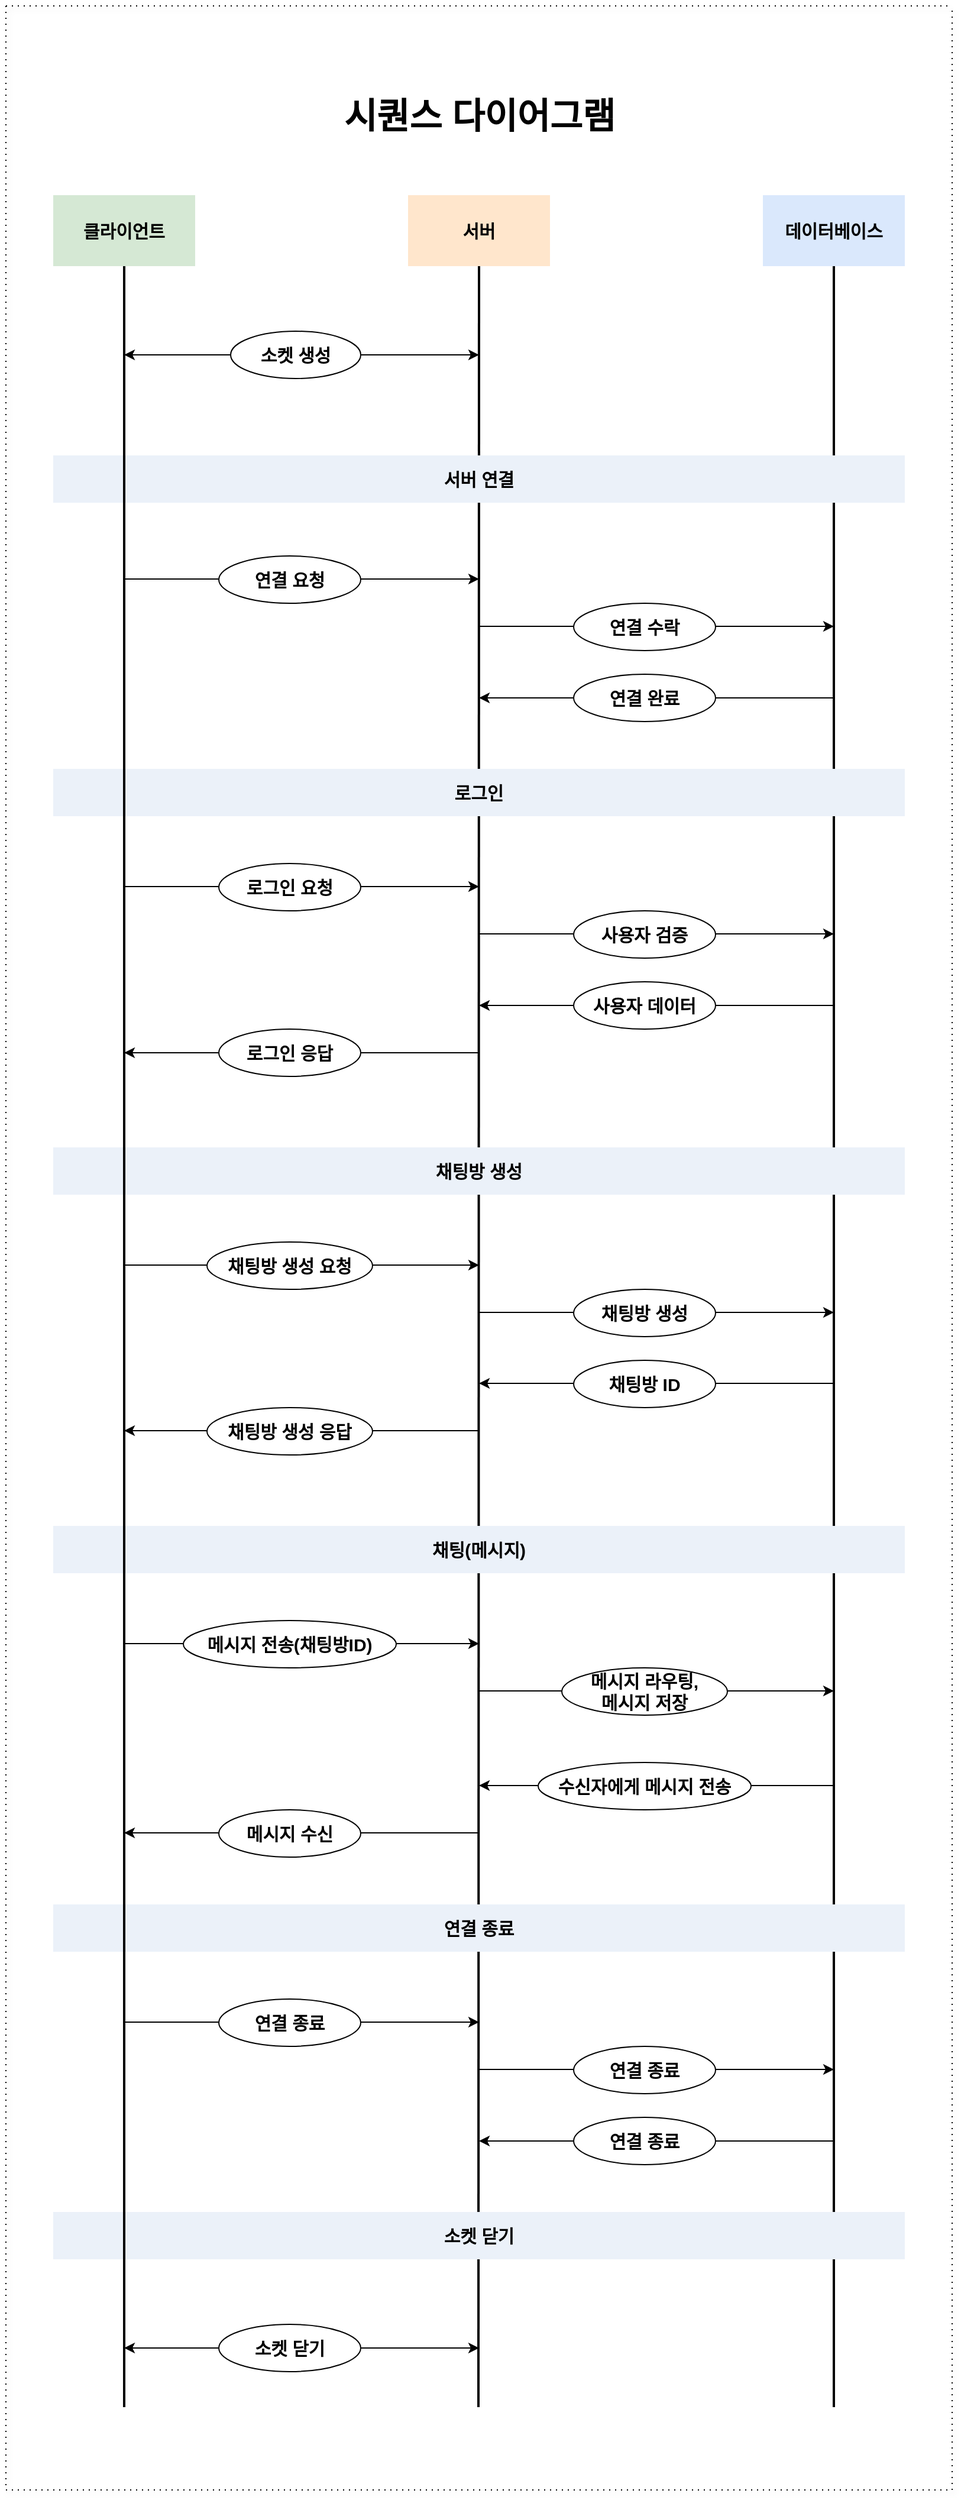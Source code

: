 <mxfile version="24.7.10">
  <diagram name="페이지-1" id="5Nco7DbLIY9qKy2n7g9x">
    <mxGraphModel dx="1434" dy="738" grid="1" gridSize="10" guides="1" tooltips="1" connect="1" arrows="1" fold="1" page="1" pageScale="1" pageWidth="827" pageHeight="1169" background="#ffffff" math="0" shadow="0">
      <root>
        <mxCell id="0" />
        <mxCell id="1" parent="0" />
        <mxCell id="mQip_7yPlVIr9bpcAe75-72" value="" style="swimlane;startSize=0;fillColor=default;gradientColor=none;rounded=0;glass=0;shadow=1;labelBackgroundColor=none;dashed=1;dashPattern=1 4;" parent="1" vertex="1">
          <mxGeometry x="10" y="10" width="800" height="2100" as="geometry">
            <mxRectangle y="400" width="50" height="40" as="alternateBounds" />
          </mxGeometry>
        </mxCell>
        <mxCell id="mQip_7yPlVIr9bpcAe75-73" value="" style="rounded=0;whiteSpace=wrap;html=1;strokeColor=none;" parent="mQip_7yPlVIr9bpcAe75-72" vertex="1">
          <mxGeometry x="10" y="10" width="780" height="2080" as="geometry" />
        </mxCell>
        <mxCell id="mQip_7yPlVIr9bpcAe75-52" value="" style="endArrow=classic;html=1;rounded=0;labelBackgroundColor=none;fontSize=15;fontStyle=1" parent="mQip_7yPlVIr9bpcAe75-72" edge="1">
          <mxGeometry width="50" height="50" relative="1" as="geometry">
            <mxPoint x="700" y="1805" as="sourcePoint" />
            <mxPoint x="400" y="1805" as="targetPoint" />
          </mxGeometry>
        </mxCell>
        <mxCell id="mQip_7yPlVIr9bpcAe75-17" value="" style="endArrow=classic;html=1;rounded=0;labelBackgroundColor=none;fontSize=15;fontStyle=1" parent="mQip_7yPlVIr9bpcAe75-72" edge="1">
          <mxGeometry width="50" height="50" relative="1" as="geometry">
            <mxPoint x="700" y="585" as="sourcePoint" />
            <mxPoint x="400" y="585" as="targetPoint" />
          </mxGeometry>
        </mxCell>
        <mxCell id="mQip_7yPlVIr9bpcAe75-8" value="" style="endArrow=classic;html=1;rounded=0;labelBackgroundColor=none;fontSize=15;fontStyle=1" parent="mQip_7yPlVIr9bpcAe75-72" edge="1">
          <mxGeometry width="50" height="50" relative="1" as="geometry">
            <mxPoint x="100" y="484.5" as="sourcePoint" />
            <mxPoint x="400" y="484.5" as="targetPoint" />
          </mxGeometry>
        </mxCell>
        <mxCell id="mQip_7yPlVIr9bpcAe75-12" value="연결 요청" style="ellipse;whiteSpace=wrap;html=1;labelBackgroundColor=none;fontSize=15;fontStyle=1" parent="mQip_7yPlVIr9bpcAe75-72" vertex="1">
          <mxGeometry x="180" y="465" width="120" height="40" as="geometry" />
        </mxCell>
        <mxCell id="mQip_7yPlVIr9bpcAe75-14" value="" style="endArrow=classic;html=1;rounded=0;labelBackgroundColor=none;fontSize=15;fontStyle=1" parent="mQip_7yPlVIr9bpcAe75-72" edge="1">
          <mxGeometry width="50" height="50" relative="1" as="geometry">
            <mxPoint x="400" y="524.5" as="sourcePoint" />
            <mxPoint x="700" y="524.5" as="targetPoint" />
          </mxGeometry>
        </mxCell>
        <mxCell id="mQip_7yPlVIr9bpcAe75-15" value="연결 수락" style="ellipse;whiteSpace=wrap;html=1;labelBackgroundColor=none;fontSize=15;fontStyle=1" parent="mQip_7yPlVIr9bpcAe75-72" vertex="1">
          <mxGeometry x="480" y="505" width="120" height="40" as="geometry" />
        </mxCell>
        <mxCell id="mQip_7yPlVIr9bpcAe75-16" value="연결 완료" style="ellipse;whiteSpace=wrap;html=1;labelBackgroundColor=none;fontSize=15;fontStyle=1" parent="mQip_7yPlVIr9bpcAe75-72" vertex="1">
          <mxGeometry x="480" y="565" width="120" height="40" as="geometry" />
        </mxCell>
        <mxCell id="mQip_7yPlVIr9bpcAe75-21" value="" style="endArrow=classic;html=1;rounded=0;labelBackgroundColor=none;fontSize=15;fontStyle=1" parent="mQip_7yPlVIr9bpcAe75-72" edge="1">
          <mxGeometry width="50" height="50" relative="1" as="geometry">
            <mxPoint x="100" y="744.5" as="sourcePoint" />
            <mxPoint x="400" y="744.5" as="targetPoint" />
          </mxGeometry>
        </mxCell>
        <mxCell id="mQip_7yPlVIr9bpcAe75-22" value="로그인 요청" style="ellipse;whiteSpace=wrap;html=1;labelBackgroundColor=none;fontSize=15;fontStyle=1" parent="mQip_7yPlVIr9bpcAe75-72" vertex="1">
          <mxGeometry x="180" y="725" width="120" height="40" as="geometry" />
        </mxCell>
        <mxCell id="mQip_7yPlVIr9bpcAe75-23" value="" style="endArrow=classic;html=1;rounded=0;labelBackgroundColor=none;fontSize=15;fontStyle=1" parent="mQip_7yPlVIr9bpcAe75-72" edge="1">
          <mxGeometry width="50" height="50" relative="1" as="geometry">
            <mxPoint x="400" y="784.5" as="sourcePoint" />
            <mxPoint x="700" y="784.5" as="targetPoint" />
          </mxGeometry>
        </mxCell>
        <mxCell id="mQip_7yPlVIr9bpcAe75-24" value="사용자 검증" style="ellipse;whiteSpace=wrap;html=1;labelBackgroundColor=none;fontSize=15;fontStyle=1" parent="mQip_7yPlVIr9bpcAe75-72" vertex="1">
          <mxGeometry x="480" y="765" width="120" height="40" as="geometry" />
        </mxCell>
        <mxCell id="mQip_7yPlVIr9bpcAe75-25" value="" style="endArrow=classic;html=1;rounded=0;labelBackgroundColor=none;fontSize=15;fontStyle=1" parent="mQip_7yPlVIr9bpcAe75-72" edge="1">
          <mxGeometry width="50" height="50" relative="1" as="geometry">
            <mxPoint x="700" y="845" as="sourcePoint" />
            <mxPoint x="400" y="845" as="targetPoint" />
          </mxGeometry>
        </mxCell>
        <mxCell id="mQip_7yPlVIr9bpcAe75-26" value="사용자 데이터" style="ellipse;whiteSpace=wrap;html=1;labelBackgroundColor=none;fontSize=15;fontStyle=1" parent="mQip_7yPlVIr9bpcAe75-72" vertex="1">
          <mxGeometry x="480" y="825" width="120" height="40" as="geometry" />
        </mxCell>
        <mxCell id="mQip_7yPlVIr9bpcAe75-27" value="" style="endArrow=classic;html=1;rounded=0;labelBackgroundColor=none;fontSize=15;fontStyle=1" parent="mQip_7yPlVIr9bpcAe75-72" edge="1">
          <mxGeometry width="50" height="50" relative="1" as="geometry">
            <mxPoint x="400" y="885" as="sourcePoint" />
            <mxPoint x="100" y="885" as="targetPoint" />
          </mxGeometry>
        </mxCell>
        <mxCell id="mQip_7yPlVIr9bpcAe75-28" value="로그인 응답" style="ellipse;whiteSpace=wrap;html=1;labelBackgroundColor=none;fontSize=15;fontStyle=1" parent="mQip_7yPlVIr9bpcAe75-72" vertex="1">
          <mxGeometry x="180" y="865" width="120" height="40" as="geometry" />
        </mxCell>
        <mxCell id="mQip_7yPlVIr9bpcAe75-29" value="" style="endArrow=classic;html=1;rounded=0;labelBackgroundColor=none;fontSize=15;fontStyle=1" parent="mQip_7yPlVIr9bpcAe75-72" edge="1">
          <mxGeometry width="50" height="50" relative="1" as="geometry">
            <mxPoint x="100" y="1064.5" as="sourcePoint" />
            <mxPoint x="400" y="1064.5" as="targetPoint" />
          </mxGeometry>
        </mxCell>
        <mxCell id="mQip_7yPlVIr9bpcAe75-30" value="채팅방 생성 요청" style="ellipse;whiteSpace=wrap;html=1;labelBackgroundColor=none;fontSize=15;fontStyle=1" parent="mQip_7yPlVIr9bpcAe75-72" vertex="1">
          <mxGeometry x="170" y="1045" width="140" height="40" as="geometry" />
        </mxCell>
        <mxCell id="mQip_7yPlVIr9bpcAe75-31" value="" style="endArrow=classic;html=1;rounded=0;labelBackgroundColor=none;fontSize=15;fontStyle=1" parent="mQip_7yPlVIr9bpcAe75-72" edge="1">
          <mxGeometry width="50" height="50" relative="1" as="geometry">
            <mxPoint x="400" y="1104.5" as="sourcePoint" />
            <mxPoint x="700" y="1104.5" as="targetPoint" />
          </mxGeometry>
        </mxCell>
        <mxCell id="mQip_7yPlVIr9bpcAe75-33" value="Text" style="edgeLabel;html=1;align=center;verticalAlign=middle;resizable=0;points=[];labelBackgroundColor=none;fontSize=15;fontStyle=1" parent="mQip_7yPlVIr9bpcAe75-31" vertex="1" connectable="0">
          <mxGeometry x="-0.027" y="-3" relative="1" as="geometry">
            <mxPoint y="1" as="offset" />
          </mxGeometry>
        </mxCell>
        <mxCell id="mQip_7yPlVIr9bpcAe75-32" value="채팅방 생성" style="ellipse;whiteSpace=wrap;html=1;labelBackgroundColor=none;fontSize=15;fontStyle=1" parent="mQip_7yPlVIr9bpcAe75-72" vertex="1">
          <mxGeometry x="480" y="1085" width="120" height="40" as="geometry" />
        </mxCell>
        <mxCell id="mQip_7yPlVIr9bpcAe75-34" value="" style="endArrow=classic;html=1;rounded=0;labelBackgroundColor=none;fontSize=15;fontStyle=1" parent="mQip_7yPlVIr9bpcAe75-72" edge="1">
          <mxGeometry width="50" height="50" relative="1" as="geometry">
            <mxPoint x="700" y="1164.5" as="sourcePoint" />
            <mxPoint x="400" y="1164.5" as="targetPoint" />
          </mxGeometry>
        </mxCell>
        <mxCell id="mQip_7yPlVIr9bpcAe75-35" value="채팅방 ID" style="ellipse;whiteSpace=wrap;html=1;labelBackgroundColor=none;fontSize=15;fontStyle=1" parent="mQip_7yPlVIr9bpcAe75-72" vertex="1">
          <mxGeometry x="480" y="1145" width="120" height="40" as="geometry" />
        </mxCell>
        <mxCell id="mQip_7yPlVIr9bpcAe75-37" value="" style="endArrow=classic;html=1;rounded=0;labelBackgroundColor=none;fontSize=15;fontStyle=1" parent="mQip_7yPlVIr9bpcAe75-72" edge="1">
          <mxGeometry width="50" height="50" relative="1" as="geometry">
            <mxPoint x="400" y="1204.5" as="sourcePoint" />
            <mxPoint x="100" y="1204.5" as="targetPoint" />
          </mxGeometry>
        </mxCell>
        <mxCell id="mQip_7yPlVIr9bpcAe75-38" value="채팅방 생성 응답" style="ellipse;whiteSpace=wrap;html=1;labelBackgroundColor=none;fontSize=15;fontStyle=1" parent="mQip_7yPlVIr9bpcAe75-72" vertex="1">
          <mxGeometry x="170" y="1185" width="140" height="40" as="geometry" />
        </mxCell>
        <mxCell id="mQip_7yPlVIr9bpcAe75-39" value="" style="endArrow=classic;html=1;rounded=0;labelBackgroundColor=none;fontSize=15;fontStyle=1" parent="mQip_7yPlVIr9bpcAe75-72" edge="1">
          <mxGeometry width="50" height="50" relative="1" as="geometry">
            <mxPoint x="100" y="1384.5" as="sourcePoint" />
            <mxPoint x="400" y="1384.5" as="targetPoint" />
          </mxGeometry>
        </mxCell>
        <mxCell id="mQip_7yPlVIr9bpcAe75-40" value="메시지 전송(채팅방ID)" style="ellipse;whiteSpace=wrap;html=1;labelBackgroundColor=none;fontSize=15;fontStyle=1" parent="mQip_7yPlVIr9bpcAe75-72" vertex="1">
          <mxGeometry x="150" y="1365" width="180" height="40" as="geometry" />
        </mxCell>
        <mxCell id="mQip_7yPlVIr9bpcAe75-41" value="" style="endArrow=classic;html=1;rounded=0;labelBackgroundColor=none;fontSize=15;fontStyle=1" parent="mQip_7yPlVIr9bpcAe75-72" edge="1">
          <mxGeometry width="50" height="50" relative="1" as="geometry">
            <mxPoint x="400" y="1424.5" as="sourcePoint" />
            <mxPoint x="700" y="1424.5" as="targetPoint" />
          </mxGeometry>
        </mxCell>
        <mxCell id="mQip_7yPlVIr9bpcAe75-42" value="메시지 라우팅,&lt;div style=&quot;font-size: 15px;&quot;&gt;메시지 저장&lt;/div&gt;" style="ellipse;whiteSpace=wrap;html=1;labelBackgroundColor=none;fontSize=15;fontStyle=1" parent="mQip_7yPlVIr9bpcAe75-72" vertex="1">
          <mxGeometry x="470" y="1405" width="140" height="40" as="geometry" />
        </mxCell>
        <mxCell id="mQip_7yPlVIr9bpcAe75-43" value="" style="endArrow=classic;html=1;rounded=0;labelBackgroundColor=none;fontSize=15;fontStyle=1" parent="mQip_7yPlVIr9bpcAe75-72" edge="1">
          <mxGeometry width="50" height="50" relative="1" as="geometry">
            <mxPoint x="700" y="1504.5" as="sourcePoint" />
            <mxPoint x="400" y="1504.5" as="targetPoint" />
          </mxGeometry>
        </mxCell>
        <mxCell id="mQip_7yPlVIr9bpcAe75-44" value="수신자에게 메시지 전송" style="ellipse;whiteSpace=wrap;html=1;labelBackgroundColor=none;fontSize=15;fontStyle=1" parent="mQip_7yPlVIr9bpcAe75-72" vertex="1">
          <mxGeometry x="450" y="1485" width="180" height="40" as="geometry" />
        </mxCell>
        <mxCell id="mQip_7yPlVIr9bpcAe75-45" value="" style="endArrow=classic;html=1;rounded=0;labelBackgroundColor=none;fontSize=15;fontStyle=1" parent="mQip_7yPlVIr9bpcAe75-72" edge="1">
          <mxGeometry width="50" height="50" relative="1" as="geometry">
            <mxPoint x="400" y="1544.5" as="sourcePoint" />
            <mxPoint x="100" y="1544.5" as="targetPoint" />
          </mxGeometry>
        </mxCell>
        <mxCell id="mQip_7yPlVIr9bpcAe75-46" value="메시지 수신" style="ellipse;whiteSpace=wrap;html=1;labelBackgroundColor=none;fontSize=15;fontStyle=1" parent="mQip_7yPlVIr9bpcAe75-72" vertex="1">
          <mxGeometry x="180" y="1525" width="120" height="40" as="geometry" />
        </mxCell>
        <mxCell id="mQip_7yPlVIr9bpcAe75-47" value="" style="endArrow=classic;html=1;rounded=0;labelBackgroundColor=none;fontSize=15;fontStyle=1" parent="mQip_7yPlVIr9bpcAe75-72" edge="1">
          <mxGeometry width="50" height="50" relative="1" as="geometry">
            <mxPoint x="100" y="1704.5" as="sourcePoint" />
            <mxPoint x="400" y="1704.5" as="targetPoint" />
          </mxGeometry>
        </mxCell>
        <mxCell id="mQip_7yPlVIr9bpcAe75-48" value="연결 종료" style="ellipse;whiteSpace=wrap;html=1;labelBackgroundColor=none;fontSize=15;fontStyle=1" parent="mQip_7yPlVIr9bpcAe75-72" vertex="1">
          <mxGeometry x="180" y="1685" width="120" height="40" as="geometry" />
        </mxCell>
        <mxCell id="mQip_7yPlVIr9bpcAe75-49" value="" style="endArrow=classic;html=1;rounded=0;labelBackgroundColor=none;fontSize=15;fontStyle=1" parent="mQip_7yPlVIr9bpcAe75-72" edge="1">
          <mxGeometry width="50" height="50" relative="1" as="geometry">
            <mxPoint x="400" y="1744.5" as="sourcePoint" />
            <mxPoint x="700" y="1744.5" as="targetPoint" />
          </mxGeometry>
        </mxCell>
        <mxCell id="mQip_7yPlVIr9bpcAe75-50" value="연결 종료" style="ellipse;whiteSpace=wrap;html=1;labelBackgroundColor=none;fontSize=15;fontStyle=1" parent="mQip_7yPlVIr9bpcAe75-72" vertex="1">
          <mxGeometry x="480" y="1725" width="120" height="40" as="geometry" />
        </mxCell>
        <mxCell id="mQip_7yPlVIr9bpcAe75-51" value="연결 종료" style="ellipse;whiteSpace=wrap;html=1;labelBackgroundColor=none;fontSize=15;fontStyle=1" parent="mQip_7yPlVIr9bpcAe75-72" vertex="1">
          <mxGeometry x="480" y="1785" width="120" height="40" as="geometry" />
        </mxCell>
        <mxCell id="OMf5q3nYXlA3u1OJrj_J-6" value="" style="endArrow=classic;startArrow=classic;html=1;rounded=0;" parent="mQip_7yPlVIr9bpcAe75-72" edge="1">
          <mxGeometry width="50" height="50" relative="1" as="geometry">
            <mxPoint x="100" y="295" as="sourcePoint" />
            <mxPoint x="400" y="295" as="targetPoint" />
          </mxGeometry>
        </mxCell>
        <mxCell id="OMf5q3nYXlA3u1OJrj_J-4" value="소켓 생성" style="ellipse;whiteSpace=wrap;html=1;fontStyle=1;fontSize=15;" parent="mQip_7yPlVIr9bpcAe75-72" vertex="1">
          <mxGeometry x="190" y="275" width="110" height="40" as="geometry" />
        </mxCell>
        <mxCell id="OMf5q3nYXlA3u1OJrj_J-10" value="" style="endArrow=classic;startArrow=classic;html=1;rounded=0;" parent="mQip_7yPlVIr9bpcAe75-72" edge="1">
          <mxGeometry width="50" height="50" relative="1" as="geometry">
            <mxPoint x="100" y="1980" as="sourcePoint" />
            <mxPoint x="400" y="1980" as="targetPoint" />
          </mxGeometry>
        </mxCell>
        <mxCell id="SfTSVZw1g1ZskcPOhj9P-2" value="" style="endArrow=none;html=1;rounded=0;entryX=0.5;entryY=1;entryDx=0;entryDy=0;strokeWidth=2;" edge="1" parent="mQip_7yPlVIr9bpcAe75-72" target="mQip_7yPlVIr9bpcAe75-3">
          <mxGeometry width="50" height="50" relative="1" as="geometry">
            <mxPoint x="399.5" y="2030" as="sourcePoint" />
            <mxPoint x="399.5" y="220" as="targetPoint" />
          </mxGeometry>
        </mxCell>
        <mxCell id="SfTSVZw1g1ZskcPOhj9P-3" value="" style="endArrow=none;html=1;rounded=0;entryX=0.5;entryY=1;entryDx=0;entryDy=0;strokeWidth=2;" edge="1" parent="mQip_7yPlVIr9bpcAe75-72" target="mQip_7yPlVIr9bpcAe75-2">
          <mxGeometry width="50" height="50" relative="1" as="geometry">
            <mxPoint x="700" y="2030" as="sourcePoint" />
            <mxPoint x="700" y="270" as="targetPoint" />
          </mxGeometry>
        </mxCell>
        <mxCell id="mQip_7yPlVIr9bpcAe75-53" value="서버 연결" style="rounded=0;whiteSpace=wrap;html=1;labelBackgroundColor=none;fontStyle=1;fontSize=15;fillColor=#ebf1f9;strokeColor=none;" parent="mQip_7yPlVIr9bpcAe75-72" vertex="1">
          <mxGeometry x="40" y="380" width="720" height="40" as="geometry" />
        </mxCell>
        <mxCell id="mQip_7yPlVIr9bpcAe75-54" value="로그인" style="rounded=0;whiteSpace=wrap;html=1;labelBackgroundColor=none;fontStyle=1;fontSize=15;fillColor=#ebf1f9;strokeColor=none;" parent="mQip_7yPlVIr9bpcAe75-72" vertex="1">
          <mxGeometry x="40" y="645" width="720" height="40" as="geometry" />
        </mxCell>
        <mxCell id="mQip_7yPlVIr9bpcAe75-55" value="채팅방 생성" style="rounded=0;whiteSpace=wrap;html=1;labelBackgroundColor=none;fontStyle=1;fontSize=15;fillColor=#ebf1f9;strokeColor=none;" parent="mQip_7yPlVIr9bpcAe75-72" vertex="1">
          <mxGeometry x="40" y="965" width="720" height="40" as="geometry" />
        </mxCell>
        <mxCell id="mQip_7yPlVIr9bpcAe75-56" value="채팅(메시지)" style="rounded=0;whiteSpace=wrap;html=1;labelBackgroundColor=none;fontStyle=1;fontSize=15;fillColor=#ebf1f9;strokeColor=none;" parent="mQip_7yPlVIr9bpcAe75-72" vertex="1">
          <mxGeometry x="40" y="1285" width="720" height="40" as="geometry" />
        </mxCell>
        <mxCell id="mQip_7yPlVIr9bpcAe75-65" value="소켓 닫기" style="rounded=0;whiteSpace=wrap;html=1;labelBackgroundColor=none;fontStyle=1;fontSize=15;fillColor=#ebf1f9;strokeColor=none;" parent="mQip_7yPlVIr9bpcAe75-72" vertex="1">
          <mxGeometry x="40" y="1865" width="720" height="40" as="geometry" />
        </mxCell>
        <mxCell id="mQip_7yPlVIr9bpcAe75-57" value="연결 종료" style="rounded=0;whiteSpace=wrap;html=1;labelBackgroundColor=none;fontStyle=1;fontSize=15;fillColor=#ebf1f9;strokeColor=none;" parent="mQip_7yPlVIr9bpcAe75-72" vertex="1">
          <mxGeometry x="40" y="1605" width="720" height="40" as="geometry" />
        </mxCell>
        <mxCell id="OMf5q3nYXlA3u1OJrj_J-7" value="소켓 닫기" style="ellipse;whiteSpace=wrap;html=1;labelBackgroundColor=none;fontSize=15;fontStyle=1" parent="mQip_7yPlVIr9bpcAe75-72" vertex="1">
          <mxGeometry x="180" y="1960" width="120" height="40" as="geometry" />
        </mxCell>
        <mxCell id="mQip_7yPlVIr9bpcAe75-1" value="클라이언트" style="rounded=0;whiteSpace=wrap;html=1;fillColor=#d5e8d4;strokeColor=none;labelBackgroundColor=none;fontSize=15;fontStyle=1" parent="1" vertex="1">
          <mxGeometry x="50" y="170" width="120" height="60" as="geometry" />
        </mxCell>
        <mxCell id="mQip_7yPlVIr9bpcAe75-2" value="데이터베이스" style="rounded=0;whiteSpace=wrap;html=1;fillColor=#dae8fc;strokeColor=none;labelBackgroundColor=none;fontSize=15;fontStyle=1" parent="1" vertex="1">
          <mxGeometry x="650" y="170" width="120" height="60" as="geometry" />
        </mxCell>
        <mxCell id="mQip_7yPlVIr9bpcAe75-3" value="서버" style="rounded=0;whiteSpace=wrap;html=1;fillColor=#ffe6cc;strokeColor=none;labelBackgroundColor=none;fontSize=15;fontStyle=1" parent="1" vertex="1">
          <mxGeometry x="350" y="170" width="120" height="60" as="geometry" />
        </mxCell>
        <mxCell id="mQip_7yPlVIr9bpcAe75-4" value="시퀀스 다이어그램" style="text;html=1;align=center;verticalAlign=middle;resizable=0;points=[];autosize=1;strokeColor=none;fillColor=none;labelBackgroundColor=none;fontStyle=1;fontSize=30;" parent="1" vertex="1">
          <mxGeometry x="275" y="78" width="270" height="50" as="geometry" />
        </mxCell>
        <mxCell id="SfTSVZw1g1ZskcPOhj9P-1" value="" style="endArrow=none;html=1;rounded=0;entryX=0.5;entryY=1;entryDx=0;entryDy=0;strokeWidth=2;" edge="1" parent="1" target="mQip_7yPlVIr9bpcAe75-1">
          <mxGeometry width="50" height="50" relative="1" as="geometry">
            <mxPoint x="110" y="2040" as="sourcePoint" />
            <mxPoint x="440" y="460" as="targetPoint" />
          </mxGeometry>
        </mxCell>
      </root>
    </mxGraphModel>
  </diagram>
</mxfile>
